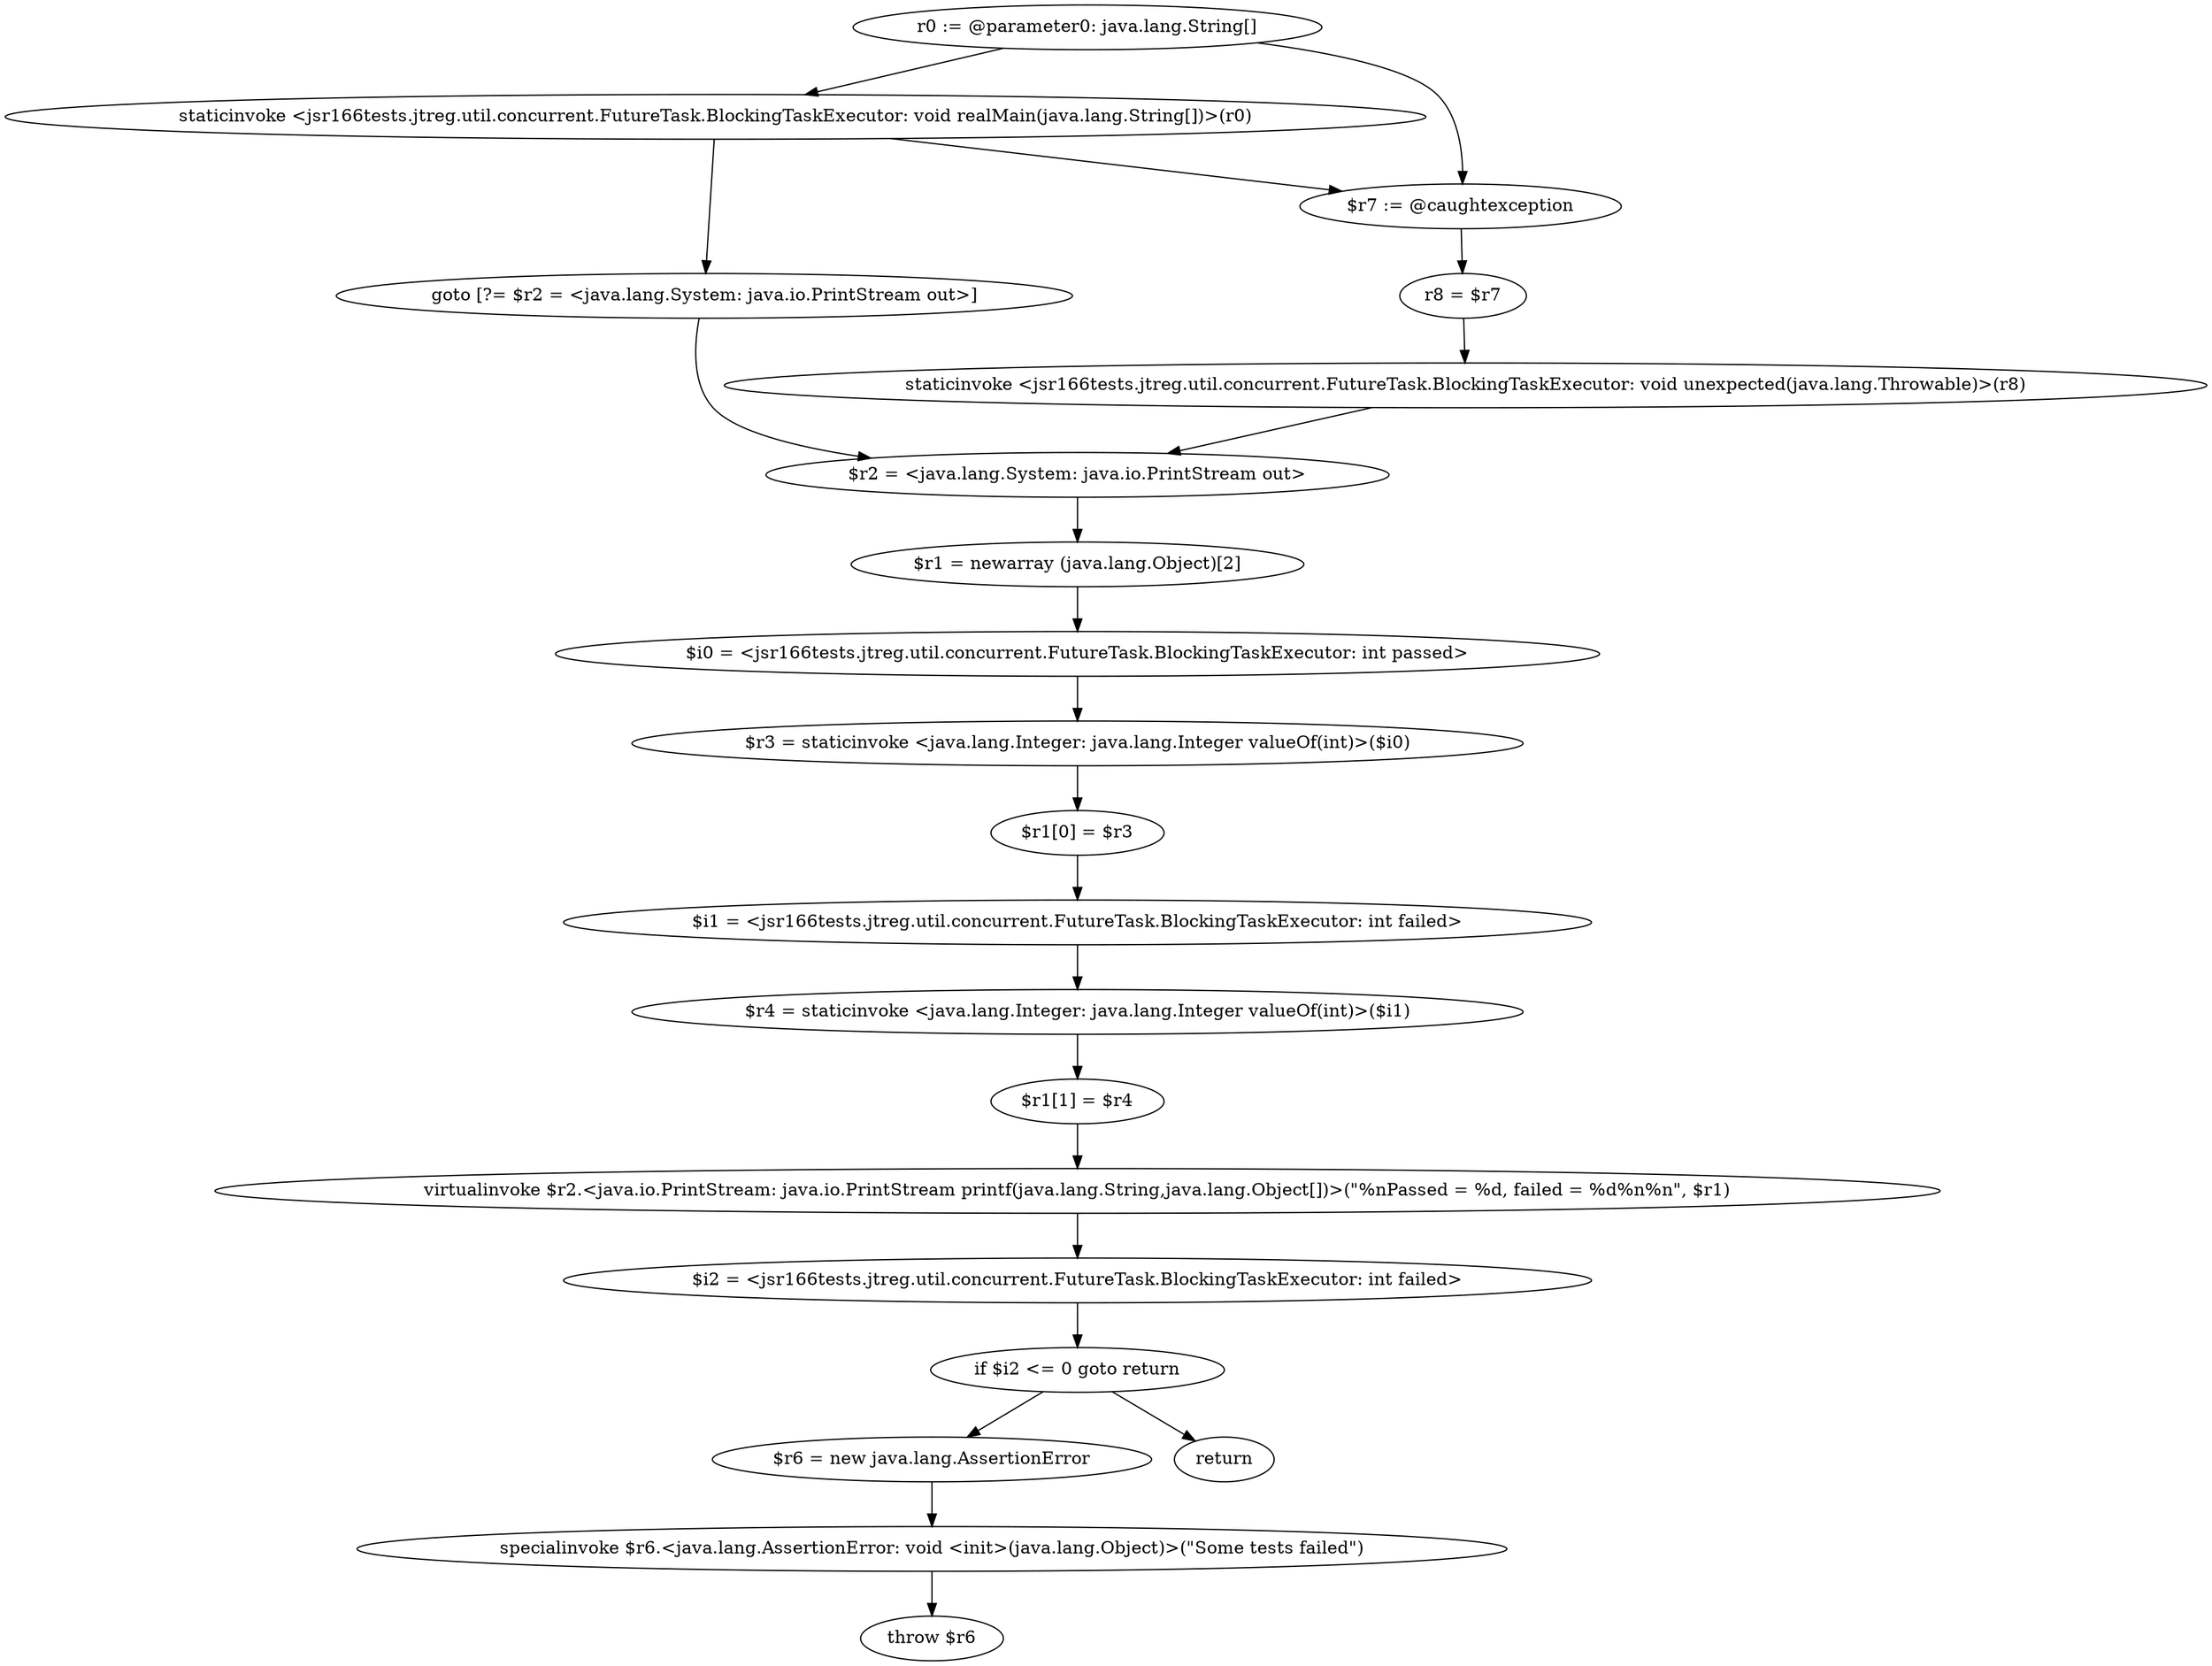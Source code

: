 digraph "unitGraph" {
    "r0 := @parameter0: java.lang.String[]"
    "staticinvoke <jsr166tests.jtreg.util.concurrent.FutureTask.BlockingTaskExecutor: void realMain(java.lang.String[])>(r0)"
    "goto [?= $r2 = <java.lang.System: java.io.PrintStream out>]"
    "$r7 := @caughtexception"
    "r8 = $r7"
    "staticinvoke <jsr166tests.jtreg.util.concurrent.FutureTask.BlockingTaskExecutor: void unexpected(java.lang.Throwable)>(r8)"
    "$r2 = <java.lang.System: java.io.PrintStream out>"
    "$r1 = newarray (java.lang.Object)[2]"
    "$i0 = <jsr166tests.jtreg.util.concurrent.FutureTask.BlockingTaskExecutor: int passed>"
    "$r3 = staticinvoke <java.lang.Integer: java.lang.Integer valueOf(int)>($i0)"
    "$r1[0] = $r3"
    "$i1 = <jsr166tests.jtreg.util.concurrent.FutureTask.BlockingTaskExecutor: int failed>"
    "$r4 = staticinvoke <java.lang.Integer: java.lang.Integer valueOf(int)>($i1)"
    "$r1[1] = $r4"
    "virtualinvoke $r2.<java.io.PrintStream: java.io.PrintStream printf(java.lang.String,java.lang.Object[])>(\"%nPassed = %d, failed = %d%n%n\", $r1)"
    "$i2 = <jsr166tests.jtreg.util.concurrent.FutureTask.BlockingTaskExecutor: int failed>"
    "if $i2 <= 0 goto return"
    "$r6 = new java.lang.AssertionError"
    "specialinvoke $r6.<java.lang.AssertionError: void <init>(java.lang.Object)>(\"Some tests failed\")"
    "throw $r6"
    "return"
    "r0 := @parameter0: java.lang.String[]"->"staticinvoke <jsr166tests.jtreg.util.concurrent.FutureTask.BlockingTaskExecutor: void realMain(java.lang.String[])>(r0)";
    "r0 := @parameter0: java.lang.String[]"->"$r7 := @caughtexception";
    "staticinvoke <jsr166tests.jtreg.util.concurrent.FutureTask.BlockingTaskExecutor: void realMain(java.lang.String[])>(r0)"->"goto [?= $r2 = <java.lang.System: java.io.PrintStream out>]";
    "staticinvoke <jsr166tests.jtreg.util.concurrent.FutureTask.BlockingTaskExecutor: void realMain(java.lang.String[])>(r0)"->"$r7 := @caughtexception";
    "goto [?= $r2 = <java.lang.System: java.io.PrintStream out>]"->"$r2 = <java.lang.System: java.io.PrintStream out>";
    "$r7 := @caughtexception"->"r8 = $r7";
    "r8 = $r7"->"staticinvoke <jsr166tests.jtreg.util.concurrent.FutureTask.BlockingTaskExecutor: void unexpected(java.lang.Throwable)>(r8)";
    "staticinvoke <jsr166tests.jtreg.util.concurrent.FutureTask.BlockingTaskExecutor: void unexpected(java.lang.Throwable)>(r8)"->"$r2 = <java.lang.System: java.io.PrintStream out>";
    "$r2 = <java.lang.System: java.io.PrintStream out>"->"$r1 = newarray (java.lang.Object)[2]";
    "$r1 = newarray (java.lang.Object)[2]"->"$i0 = <jsr166tests.jtreg.util.concurrent.FutureTask.BlockingTaskExecutor: int passed>";
    "$i0 = <jsr166tests.jtreg.util.concurrent.FutureTask.BlockingTaskExecutor: int passed>"->"$r3 = staticinvoke <java.lang.Integer: java.lang.Integer valueOf(int)>($i0)";
    "$r3 = staticinvoke <java.lang.Integer: java.lang.Integer valueOf(int)>($i0)"->"$r1[0] = $r3";
    "$r1[0] = $r3"->"$i1 = <jsr166tests.jtreg.util.concurrent.FutureTask.BlockingTaskExecutor: int failed>";
    "$i1 = <jsr166tests.jtreg.util.concurrent.FutureTask.BlockingTaskExecutor: int failed>"->"$r4 = staticinvoke <java.lang.Integer: java.lang.Integer valueOf(int)>($i1)";
    "$r4 = staticinvoke <java.lang.Integer: java.lang.Integer valueOf(int)>($i1)"->"$r1[1] = $r4";
    "$r1[1] = $r4"->"virtualinvoke $r2.<java.io.PrintStream: java.io.PrintStream printf(java.lang.String,java.lang.Object[])>(\"%nPassed = %d, failed = %d%n%n\", $r1)";
    "virtualinvoke $r2.<java.io.PrintStream: java.io.PrintStream printf(java.lang.String,java.lang.Object[])>(\"%nPassed = %d, failed = %d%n%n\", $r1)"->"$i2 = <jsr166tests.jtreg.util.concurrent.FutureTask.BlockingTaskExecutor: int failed>";
    "$i2 = <jsr166tests.jtreg.util.concurrent.FutureTask.BlockingTaskExecutor: int failed>"->"if $i2 <= 0 goto return";
    "if $i2 <= 0 goto return"->"$r6 = new java.lang.AssertionError";
    "if $i2 <= 0 goto return"->"return";
    "$r6 = new java.lang.AssertionError"->"specialinvoke $r6.<java.lang.AssertionError: void <init>(java.lang.Object)>(\"Some tests failed\")";
    "specialinvoke $r6.<java.lang.AssertionError: void <init>(java.lang.Object)>(\"Some tests failed\")"->"throw $r6";
}
